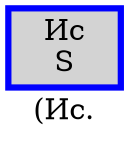 digraph SENTENCE_1611 {
	graph [label="(Ис."]
	node [style=filled]
		1 [label="Ис
S" color=blue fillcolor=lightgray penwidth=3 shape=box]
}